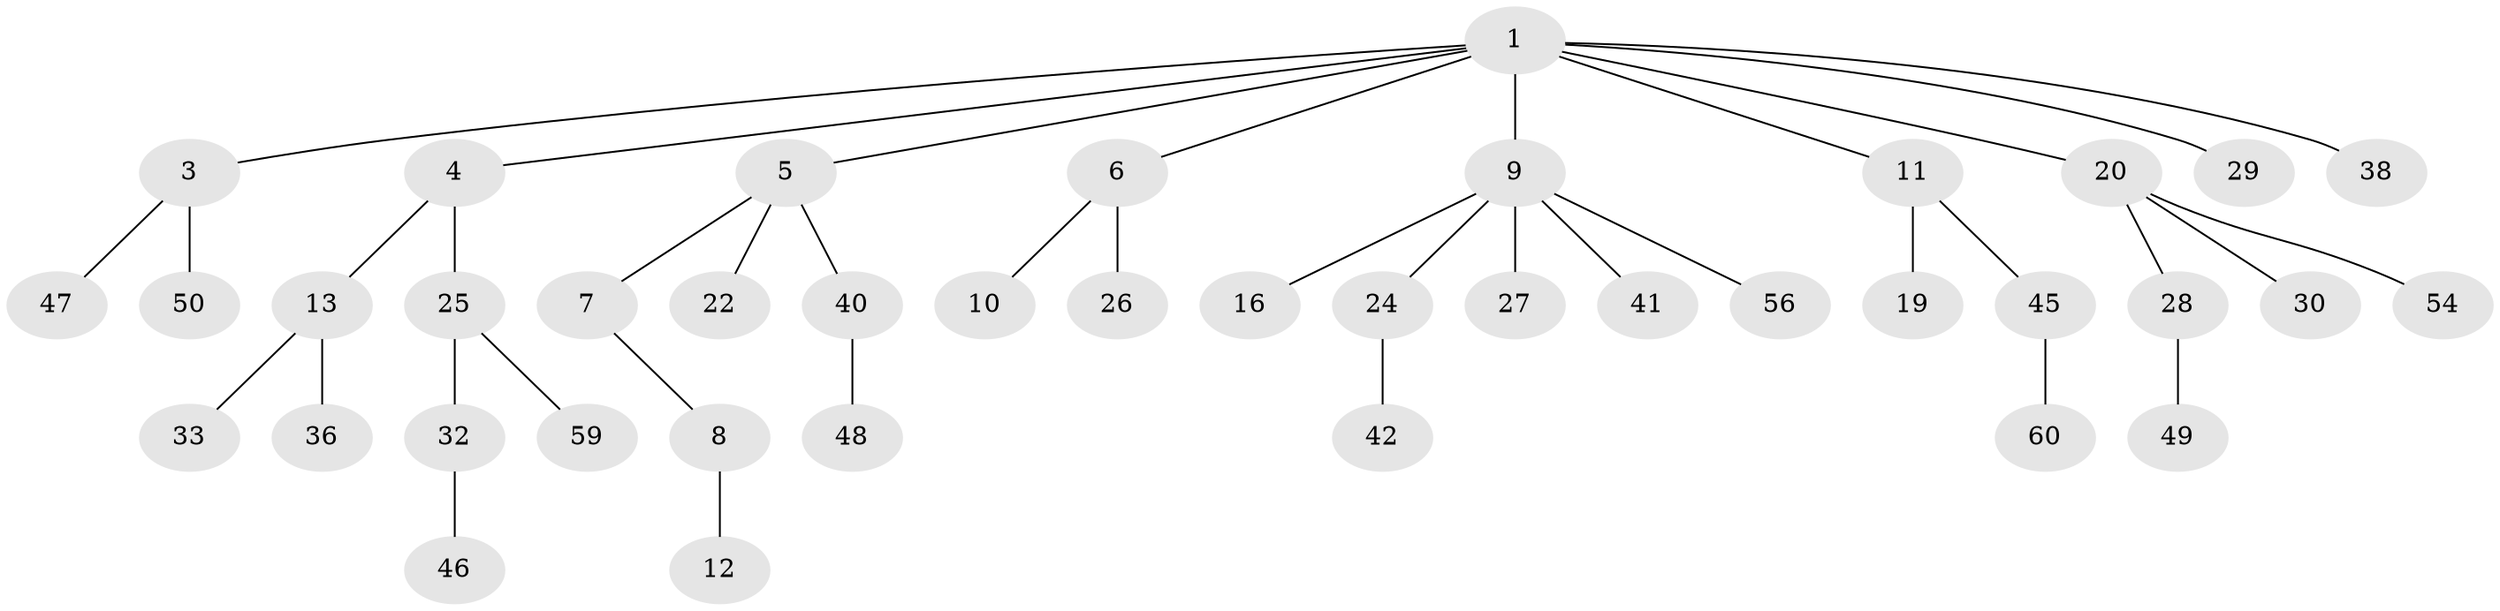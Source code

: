 // Generated by graph-tools (version 1.1) at 2025/52/02/27/25 19:52:13]
// undirected, 40 vertices, 39 edges
graph export_dot {
graph [start="1"]
  node [color=gray90,style=filled];
  1 [super="+2"];
  3 [super="+21"];
  4 [super="+37"];
  5 [super="+18"];
  6 [super="+23"];
  7;
  8 [super="+43"];
  9 [super="+14"];
  10;
  11 [super="+15"];
  12;
  13 [super="+17"];
  16 [super="+39"];
  19 [super="+58"];
  20 [super="+44"];
  22;
  24;
  25 [super="+51"];
  26 [super="+57"];
  27;
  28 [super="+31"];
  29;
  30 [super="+34"];
  32 [super="+35"];
  33;
  36;
  38;
  40 [super="+52"];
  41;
  42 [super="+53"];
  45 [super="+55"];
  46;
  47;
  48;
  49;
  50;
  54;
  56;
  59;
  60;
  1 -- 4;
  1 -- 5;
  1 -- 6;
  1 -- 9;
  1 -- 29;
  1 -- 3;
  1 -- 20;
  1 -- 38;
  1 -- 11;
  3 -- 47;
  3 -- 50;
  4 -- 13;
  4 -- 25;
  5 -- 7;
  5 -- 40;
  5 -- 22;
  6 -- 10;
  6 -- 26;
  7 -- 8;
  8 -- 12;
  9 -- 27;
  9 -- 56;
  9 -- 16;
  9 -- 24;
  9 -- 41;
  11 -- 45;
  11 -- 19;
  13 -- 33;
  13 -- 36;
  20 -- 28;
  20 -- 30;
  20 -- 54;
  24 -- 42;
  25 -- 32;
  25 -- 59;
  28 -- 49;
  32 -- 46;
  40 -- 48;
  45 -- 60;
}
